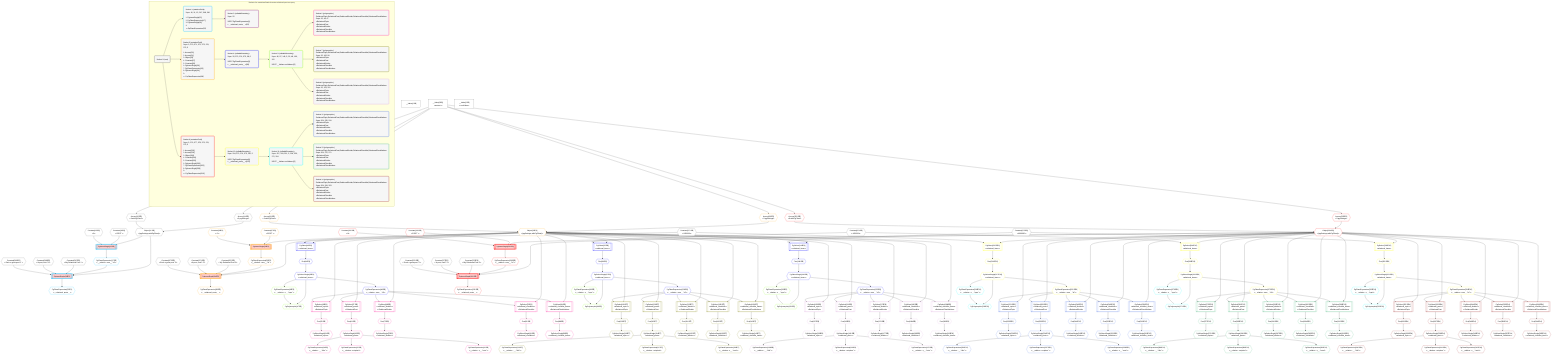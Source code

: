 %%{init: {'themeVariables': { 'fontSize': '12px'}}}%%
graph TD
    classDef path fill:#eee,stroke:#000,color:#000
    classDef plan fill:#fff,stroke-width:1px,color:#000
    classDef itemplan fill:#fff,stroke-width:2px,color:#000
    classDef unbatchedplan fill:#dff,stroke-width:1px,color:#000
    classDef sideeffectplan fill:#fcc,stroke-width:2px,color:#000
    classDef bucket fill:#f6f6f6,color:#000,stroke-width:2px,text-align:left


    %% define steps
    __Value0["__Value[0∈0]"]:::plan
    __Value3["__Value[3∈0]<br />ᐸcontextᐳ"]:::plan
    __Value5["__Value[5∈0]<br />ᐸrootValueᐳ"]:::plan
    Constant11{{"Constant[11∈0]<br />ᐸ'POST'ᐳ"}}:::plan
    Constant12{{"Constant[12∈0]<br />ᐸ2ᐳ"}}:::plan
    Access14{{"Access[14∈0]<br />ᐸ3.pgSettingsᐳ"}}:::plan
    Access15{{"Access[15∈0]<br />ᐸ3.withPgClientᐳ"}}:::plan
    Object16{{"Object[16∈0]<br />ᐸ{pgSettings,withPgClient}ᐳ"}}:::plan
    PgInsertSingle13[["PgInsertSingle[13∈1]"]]:::sideeffectplan
    PgClassExpression17{{"PgClassExpression[17∈1]<br />ᐸ__relation...ems__.”id”ᐳ"}}:::plan
    Constant367{{"Constant[367∈0]<br />ᐸ'My Relational Post 1'ᐳ"}}:::plan
    Constant368{{"Constant[368∈0]<br />ᐸ'A post, innit? 1'ᐳ"}}:::plan
    Constant369{{"Constant[369∈0]<br />ᐸ'Such a great post. 1'ᐳ"}}:::plan
    PgInsertSingle18[["PgInsertSingle[18∈1]"]]:::sideeffectplan
    PgClassExpression22{{"PgClassExpression[22∈1]<br />ᐸ__relational_posts__ᐳ"}}:::plan
    Constant27{{"Constant[27∈3]<br />ᐸ'POST'ᐳ"}}:::plan
    Constant28{{"Constant[28∈3]<br />ᐸ2ᐳ"}}:::plan
    Access30{{"Access[30∈3]<br />ᐸ3.pgSettingsᐳ"}}:::plan
    Access31{{"Access[31∈3]<br />ᐸ3.withPgClientᐳ"}}:::plan
    Object32{{"Object[32∈3]<br />ᐸ{pgSettings,withPgClient}ᐳ"}}:::plan
    PgInsertSingle29[["PgInsertSingle[29∈3]"]]:::sideeffectplan
    PgClassExpression33{{"PgClassExpression[33∈3]<br />ᐸ__relation...ems__.”id”ᐳ"}}:::plan
    Constant370{{"Constant[370∈0]<br />ᐸ'My Relational Post 2'ᐳ"}}:::plan
    Constant371{{"Constant[371∈0]<br />ᐸ'A post, innit? 2'ᐳ"}}:::plan
    Constant372{{"Constant[372∈0]<br />ᐸ'Such a great post. 2'ᐳ"}}:::plan
    PgInsertSingle34[["PgInsertSingle[34∈3]"]]:::sideeffectplan
    PgClassExpression38{{"PgClassExpression[38∈3]<br />ᐸ__relational_posts__ᐳ"}}:::plan
    Constant373{{"Constant[373∈0]<br />ᐸ1000000ᐳ"}}:::plan
    PgSelect40[["PgSelect[40∈4]<br />ᐸrelational_itemsᐳ"]]:::plan
    First44{{"First[44∈4]"}}:::plan
    PgSelectSingle45{{"PgSelectSingle[45∈4]<br />ᐸrelational_itemsᐳ"}}:::plan
    PgClassExpression46{{"PgClassExpression[46∈5]<br />ᐸ__relation...s__.”type”ᐳ"}}:::plan
    PgPolymorphic47{{"PgPolymorphic[47∈5]"}}:::plan
    PgClassExpression48{{"PgClassExpression[48∈4]<br />ᐸ__relation...ems__.”id”ᐳ"}}:::plan
    PgSelect49[["PgSelect[49∈6]<br />ᐸrelational_topicsᐳ<br />ᐳRelationalTopic"]]:::plan
    First53{{"First[53∈6]"}}:::plan
    PgSelectSingle54{{"PgSelectSingle[54∈6]<br />ᐸrelational_topicsᐳ"}}:::plan
    PgSelect57[["PgSelect[57∈6]<br />ᐸrelational_postsᐳ<br />ᐳRelationalPost"]]:::plan
    First61{{"First[61∈6]"}}:::plan
    PgSelectSingle62{{"PgSelectSingle[62∈6]<br />ᐸrelational_postsᐳ"}}:::plan
    PgClassExpression64{{"PgClassExpression[64∈6]<br />ᐸ__relation...__.”title”ᐳ"}}:::plan
    PgClassExpression65{{"PgClassExpression[65∈6]<br />ᐸ__relation...scription”ᐳ"}}:::plan
    PgClassExpression66{{"PgClassExpression[66∈6]<br />ᐸ__relation...s__.”note”ᐳ"}}:::plan
    PgSelect68[["PgSelect[68∈6]<br />ᐸrelational_dividersᐳ<br />ᐳRelationalDivider"]]:::plan
    First72{{"First[72∈6]"}}:::plan
    PgSelectSingle73{{"PgSelectSingle[73∈6]<br />ᐸrelational_dividersᐳ"}}:::plan
    PgSelect76[["PgSelect[76∈6]<br />ᐸrelational_checklistsᐳ<br />ᐳRelationalChecklist"]]:::plan
    First80{{"First[80∈6]"}}:::plan
    PgSelectSingle81{{"PgSelectSingle[81∈6]<br />ᐸrelational_checklistsᐳ"}}:::plan
    PgSelect84[["PgSelect[84∈6]<br />ᐸrelational_checklist_itemsᐳ<br />ᐳRelationalChecklistItem"]]:::plan
    First88{{"First[88∈6]"}}:::plan
    PgSelectSingle89{{"PgSelectSingle[89∈6]<br />ᐸrelational_checklist_itemsᐳ"}}:::plan
    Constant374{{"Constant[374∈0]<br />ᐸ1000001ᐳ"}}:::plan
    PgSelect92[["PgSelect[92∈4]<br />ᐸrelational_itemsᐳ"]]:::plan
    First96{{"First[96∈4]"}}:::plan
    PgSelectSingle97{{"PgSelectSingle[97∈4]<br />ᐸrelational_itemsᐳ"}}:::plan
    PgClassExpression98{{"PgClassExpression[98∈5]<br />ᐸ__relation...s__.”type”ᐳ"}}:::plan
    PgPolymorphic99{{"PgPolymorphic[99∈5]"}}:::plan
    PgClassExpression100{{"PgClassExpression[100∈4]<br />ᐸ__relation...ems__.”id”ᐳ"}}:::plan
    PgSelect101[["PgSelect[101∈7]<br />ᐸrelational_topicsᐳ<br />ᐳRelationalTopic"]]:::plan
    First105{{"First[105∈7]"}}:::plan
    PgSelectSingle106{{"PgSelectSingle[106∈7]<br />ᐸrelational_topicsᐳ"}}:::plan
    PgSelect109[["PgSelect[109∈7]<br />ᐸrelational_postsᐳ<br />ᐳRelationalPost"]]:::plan
    First113{{"First[113∈7]"}}:::plan
    PgSelectSingle114{{"PgSelectSingle[114∈7]<br />ᐸrelational_postsᐳ"}}:::plan
    PgClassExpression116{{"PgClassExpression[116∈7]<br />ᐸ__relation...__.”title”ᐳ"}}:::plan
    PgClassExpression117{{"PgClassExpression[117∈7]<br />ᐸ__relation...scription”ᐳ"}}:::plan
    PgClassExpression118{{"PgClassExpression[118∈7]<br />ᐸ__relation...s__.”note”ᐳ"}}:::plan
    PgSelect120[["PgSelect[120∈7]<br />ᐸrelational_dividersᐳ<br />ᐳRelationalDivider"]]:::plan
    First124{{"First[124∈7]"}}:::plan
    PgSelectSingle125{{"PgSelectSingle[125∈7]<br />ᐸrelational_dividersᐳ"}}:::plan
    PgSelect128[["PgSelect[128∈7]<br />ᐸrelational_checklistsᐳ<br />ᐳRelationalChecklist"]]:::plan
    First132{{"First[132∈7]"}}:::plan
    PgSelectSingle133{{"PgSelectSingle[133∈7]<br />ᐸrelational_checklistsᐳ"}}:::plan
    PgSelect136[["PgSelect[136∈7]<br />ᐸrelational_checklist_itemsᐳ<br />ᐳRelationalChecklistItem"]]:::plan
    First140{{"First[140∈7]"}}:::plan
    PgSelectSingle141{{"PgSelectSingle[141∈7]<br />ᐸrelational_checklist_itemsᐳ"}}:::plan
    Constant375{{"Constant[375∈0]<br />ᐸ1000002ᐳ"}}:::plan
    PgSelect144[["PgSelect[144∈4]<br />ᐸrelational_itemsᐳ"]]:::plan
    First148{{"First[148∈4]"}}:::plan
    PgSelectSingle149{{"PgSelectSingle[149∈4]<br />ᐸrelational_itemsᐳ"}}:::plan
    PgClassExpression150{{"PgClassExpression[150∈5]<br />ᐸ__relation...s__.”type”ᐳ"}}:::plan
    PgPolymorphic151{{"PgPolymorphic[151∈5]"}}:::plan
    PgClassExpression152{{"PgClassExpression[152∈4]<br />ᐸ__relation...ems__.”id”ᐳ"}}:::plan
    PgSelect153[["PgSelect[153∈8]<br />ᐸrelational_topicsᐳ<br />ᐳRelationalTopic"]]:::plan
    First157{{"First[157∈8]"}}:::plan
    PgSelectSingle158{{"PgSelectSingle[158∈8]<br />ᐸrelational_topicsᐳ"}}:::plan
    PgSelect161[["PgSelect[161∈8]<br />ᐸrelational_postsᐳ<br />ᐳRelationalPost"]]:::plan
    First165{{"First[165∈8]"}}:::plan
    PgSelectSingle166{{"PgSelectSingle[166∈8]<br />ᐸrelational_postsᐳ"}}:::plan
    PgClassExpression168{{"PgClassExpression[168∈8]<br />ᐸ__relation...__.”title”ᐳ"}}:::plan
    PgClassExpression169{{"PgClassExpression[169∈8]<br />ᐸ__relation...scription”ᐳ"}}:::plan
    PgClassExpression170{{"PgClassExpression[170∈8]<br />ᐸ__relation...s__.”note”ᐳ"}}:::plan
    PgSelect172[["PgSelect[172∈8]<br />ᐸrelational_dividersᐳ<br />ᐳRelationalDivider"]]:::plan
    First176{{"First[176∈8]"}}:::plan
    PgSelectSingle177{{"PgSelectSingle[177∈8]<br />ᐸrelational_dividersᐳ"}}:::plan
    PgSelect180[["PgSelect[180∈8]<br />ᐸrelational_checklistsᐳ<br />ᐳRelationalChecklist"]]:::plan
    First184{{"First[184∈8]"}}:::plan
    PgSelectSingle185{{"PgSelectSingle[185∈8]<br />ᐸrelational_checklistsᐳ"}}:::plan
    PgSelect188[["PgSelect[188∈8]<br />ᐸrelational_checklist_itemsᐳ<br />ᐳRelationalChecklistItem"]]:::plan
    First192{{"First[192∈8]"}}:::plan
    PgSelectSingle193{{"PgSelectSingle[193∈8]<br />ᐸrelational_checklist_itemsᐳ"}}:::plan
    Constant199{{"Constant[199∈9]<br />ᐸ'POST'ᐳ"}}:::plan
    Constant200{{"Constant[200∈9]<br />ᐸ2ᐳ"}}:::plan
    Access202{{"Access[202∈9]<br />ᐸ3.pgSettingsᐳ"}}:::plan
    Access203{{"Access[203∈9]<br />ᐸ3.withPgClientᐳ"}}:::plan
    Object204{{"Object[204∈9]<br />ᐸ{pgSettings,withPgClient}ᐳ"}}:::plan
    PgInsertSingle201[["PgInsertSingle[201∈9]"]]:::sideeffectplan
    PgClassExpression205{{"PgClassExpression[205∈9]<br />ᐸ__relation...ems__.”id”ᐳ"}}:::plan
    Constant376{{"Constant[376∈0]<br />ᐸ'My Relational Post 3'ᐳ"}}:::plan
    Constant377{{"Constant[377∈0]<br />ᐸ'A post, innit? 3'ᐳ"}}:::plan
    Constant378{{"Constant[378∈0]<br />ᐸ'Such a great post. 3'ᐳ"}}:::plan
    PgInsertSingle206[["PgInsertSingle[206∈9]"]]:::sideeffectplan
    PgClassExpression210{{"PgClassExpression[210∈9]<br />ᐸ__relational_posts__ᐳ"}}:::plan
    PgSelect212[["PgSelect[212∈10]<br />ᐸrelational_itemsᐳ"]]:::plan
    First216{{"First[216∈10]"}}:::plan
    PgSelectSingle217{{"PgSelectSingle[217∈10]<br />ᐸrelational_itemsᐳ"}}:::plan
    PgClassExpression218{{"PgClassExpression[218∈11]<br />ᐸ__relation...s__.”type”ᐳ"}}:::plan
    PgPolymorphic219{{"PgPolymorphic[219∈11]"}}:::plan
    PgClassExpression220{{"PgClassExpression[220∈10]<br />ᐸ__relation...ems__.”id”ᐳ"}}:::plan
    PgSelect221[["PgSelect[221∈12]<br />ᐸrelational_topicsᐳ<br />ᐳRelationalTopic"]]:::plan
    First225{{"First[225∈12]"}}:::plan
    PgSelectSingle226{{"PgSelectSingle[226∈12]<br />ᐸrelational_topicsᐳ"}}:::plan
    PgSelect229[["PgSelect[229∈12]<br />ᐸrelational_postsᐳ<br />ᐳRelationalPost"]]:::plan
    First233{{"First[233∈12]"}}:::plan
    PgSelectSingle234{{"PgSelectSingle[234∈12]<br />ᐸrelational_postsᐳ"}}:::plan
    PgClassExpression236{{"PgClassExpression[236∈12]<br />ᐸ__relation...__.”title”ᐳ"}}:::plan
    PgClassExpression237{{"PgClassExpression[237∈12]<br />ᐸ__relation...scription”ᐳ"}}:::plan
    PgClassExpression238{{"PgClassExpression[238∈12]<br />ᐸ__relation...s__.”note”ᐳ"}}:::plan
    PgSelect240[["PgSelect[240∈12]<br />ᐸrelational_dividersᐳ<br />ᐳRelationalDivider"]]:::plan
    First244{{"First[244∈12]"}}:::plan
    PgSelectSingle245{{"PgSelectSingle[245∈12]<br />ᐸrelational_dividersᐳ"}}:::plan
    PgSelect248[["PgSelect[248∈12]<br />ᐸrelational_checklistsᐳ<br />ᐳRelationalChecklist"]]:::plan
    First252{{"First[252∈12]"}}:::plan
    PgSelectSingle253{{"PgSelectSingle[253∈12]<br />ᐸrelational_checklistsᐳ"}}:::plan
    PgSelect256[["PgSelect[256∈12]<br />ᐸrelational_checklist_itemsᐳ<br />ᐳRelationalChecklistItem"]]:::plan
    First260{{"First[260∈12]"}}:::plan
    PgSelectSingle261{{"PgSelectSingle[261∈12]<br />ᐸrelational_checklist_itemsᐳ"}}:::plan
    PgSelect264[["PgSelect[264∈10]<br />ᐸrelational_itemsᐳ"]]:::plan
    First268{{"First[268∈10]"}}:::plan
    PgSelectSingle269{{"PgSelectSingle[269∈10]<br />ᐸrelational_itemsᐳ"}}:::plan
    PgClassExpression270{{"PgClassExpression[270∈11]<br />ᐸ__relation...s__.”type”ᐳ"}}:::plan
    PgPolymorphic271{{"PgPolymorphic[271∈11]"}}:::plan
    PgClassExpression272{{"PgClassExpression[272∈10]<br />ᐸ__relation...ems__.”id”ᐳ"}}:::plan
    PgSelect273[["PgSelect[273∈13]<br />ᐸrelational_topicsᐳ<br />ᐳRelationalTopic"]]:::plan
    First277{{"First[277∈13]"}}:::plan
    PgSelectSingle278{{"PgSelectSingle[278∈13]<br />ᐸrelational_topicsᐳ"}}:::plan
    PgSelect281[["PgSelect[281∈13]<br />ᐸrelational_postsᐳ<br />ᐳRelationalPost"]]:::plan
    First285{{"First[285∈13]"}}:::plan
    PgSelectSingle286{{"PgSelectSingle[286∈13]<br />ᐸrelational_postsᐳ"}}:::plan
    PgClassExpression288{{"PgClassExpression[288∈13]<br />ᐸ__relation...__.”title”ᐳ"}}:::plan
    PgClassExpression289{{"PgClassExpression[289∈13]<br />ᐸ__relation...scription”ᐳ"}}:::plan
    PgClassExpression290{{"PgClassExpression[290∈13]<br />ᐸ__relation...s__.”note”ᐳ"}}:::plan
    PgSelect292[["PgSelect[292∈13]<br />ᐸrelational_dividersᐳ<br />ᐳRelationalDivider"]]:::plan
    First296{{"First[296∈13]"}}:::plan
    PgSelectSingle297{{"PgSelectSingle[297∈13]<br />ᐸrelational_dividersᐳ"}}:::plan
    PgSelect300[["PgSelect[300∈13]<br />ᐸrelational_checklistsᐳ<br />ᐳRelationalChecklist"]]:::plan
    First304{{"First[304∈13]"}}:::plan
    PgSelectSingle305{{"PgSelectSingle[305∈13]<br />ᐸrelational_checklistsᐳ"}}:::plan
    PgSelect308[["PgSelect[308∈13]<br />ᐸrelational_checklist_itemsᐳ<br />ᐳRelationalChecklistItem"]]:::plan
    First312{{"First[312∈13]"}}:::plan
    PgSelectSingle313{{"PgSelectSingle[313∈13]<br />ᐸrelational_checklist_itemsᐳ"}}:::plan
    PgSelect316[["PgSelect[316∈10]<br />ᐸrelational_itemsᐳ"]]:::plan
    First320{{"First[320∈10]"}}:::plan
    PgSelectSingle321{{"PgSelectSingle[321∈10]<br />ᐸrelational_itemsᐳ"}}:::plan
    PgClassExpression322{{"PgClassExpression[322∈11]<br />ᐸ__relation...s__.”type”ᐳ"}}:::plan
    PgPolymorphic323{{"PgPolymorphic[323∈11]"}}:::plan
    PgClassExpression324{{"PgClassExpression[324∈10]<br />ᐸ__relation...ems__.”id”ᐳ"}}:::plan
    PgSelect325[["PgSelect[325∈14]<br />ᐸrelational_topicsᐳ<br />ᐳRelationalTopic"]]:::plan
    First329{{"First[329∈14]"}}:::plan
    PgSelectSingle330{{"PgSelectSingle[330∈14]<br />ᐸrelational_topicsᐳ"}}:::plan
    PgSelect333[["PgSelect[333∈14]<br />ᐸrelational_postsᐳ<br />ᐳRelationalPost"]]:::plan
    First337{{"First[337∈14]"}}:::plan
    PgSelectSingle338{{"PgSelectSingle[338∈14]<br />ᐸrelational_postsᐳ"}}:::plan
    PgClassExpression340{{"PgClassExpression[340∈14]<br />ᐸ__relation...__.”title”ᐳ"}}:::plan
    PgClassExpression341{{"PgClassExpression[341∈14]<br />ᐸ__relation...scription”ᐳ"}}:::plan
    PgClassExpression342{{"PgClassExpression[342∈14]<br />ᐸ__relation...s__.”note”ᐳ"}}:::plan
    PgSelect344[["PgSelect[344∈14]<br />ᐸrelational_dividersᐳ<br />ᐳRelationalDivider"]]:::plan
    First348{{"First[348∈14]"}}:::plan
    PgSelectSingle349{{"PgSelectSingle[349∈14]<br />ᐸrelational_dividersᐳ"}}:::plan
    PgSelect352[["PgSelect[352∈14]<br />ᐸrelational_checklistsᐳ<br />ᐳRelationalChecklist"]]:::plan
    First356{{"First[356∈14]"}}:::plan
    PgSelectSingle357{{"PgSelectSingle[357∈14]<br />ᐸrelational_checklistsᐳ"}}:::plan
    PgSelect360[["PgSelect[360∈14]<br />ᐸrelational_checklist_itemsᐳ<br />ᐳRelationalChecklistItem"]]:::plan
    First364{{"First[364∈14]"}}:::plan
    PgSelectSingle365{{"PgSelectSingle[365∈14]<br />ᐸrelational_checklist_itemsᐳ"}}:::plan

    %% plan dependencies
    __Value3 --> Access14
    __Value3 --> Access15
    Access14 & Access15 --> Object16
    Object16 & Constant11 & Constant12 --> PgInsertSingle13
    PgInsertSingle13 --> PgClassExpression17
    Object16 & PgClassExpression17 & Constant367 & Constant368 & Constant369 --> PgInsertSingle18
    PgInsertSingle18 --> PgClassExpression22
    __Value3 --> Access30
    __Value3 --> Access31
    Access30 & Access31 --> Object32
    Object32 & Constant27 & Constant28 --> PgInsertSingle29
    PgInsertSingle29 --> PgClassExpression33
    Object32 & PgClassExpression33 & Constant370 & Constant371 & Constant372 --> PgInsertSingle34
    PgInsertSingle34 --> PgClassExpression38
    Object32 & Constant373 --> PgSelect40
    PgSelect40 --> First44
    First44 --> PgSelectSingle45
    PgSelectSingle45 --> PgClassExpression46
    PgSelectSingle45 & PgClassExpression46 --> PgPolymorphic47
    PgSelectSingle45 --> PgClassExpression48
    Object32 & PgClassExpression48 --> PgSelect49
    PgSelect49 --> First53
    First53 --> PgSelectSingle54
    Object32 & PgClassExpression48 --> PgSelect57
    PgSelect57 --> First61
    First61 --> PgSelectSingle62
    PgSelectSingle62 --> PgClassExpression64
    PgSelectSingle62 --> PgClassExpression65
    PgSelectSingle62 --> PgClassExpression66
    Object32 & PgClassExpression48 --> PgSelect68
    PgSelect68 --> First72
    First72 --> PgSelectSingle73
    Object32 & PgClassExpression48 --> PgSelect76
    PgSelect76 --> First80
    First80 --> PgSelectSingle81
    Object32 & PgClassExpression48 --> PgSelect84
    PgSelect84 --> First88
    First88 --> PgSelectSingle89
    Object32 & Constant374 --> PgSelect92
    PgSelect92 --> First96
    First96 --> PgSelectSingle97
    PgSelectSingle97 --> PgClassExpression98
    PgSelectSingle97 & PgClassExpression98 --> PgPolymorphic99
    PgSelectSingle97 --> PgClassExpression100
    Object32 & PgClassExpression100 --> PgSelect101
    PgSelect101 --> First105
    First105 --> PgSelectSingle106
    Object32 & PgClassExpression100 --> PgSelect109
    PgSelect109 --> First113
    First113 --> PgSelectSingle114
    PgSelectSingle114 --> PgClassExpression116
    PgSelectSingle114 --> PgClassExpression117
    PgSelectSingle114 --> PgClassExpression118
    Object32 & PgClassExpression100 --> PgSelect120
    PgSelect120 --> First124
    First124 --> PgSelectSingle125
    Object32 & PgClassExpression100 --> PgSelect128
    PgSelect128 --> First132
    First132 --> PgSelectSingle133
    Object32 & PgClassExpression100 --> PgSelect136
    PgSelect136 --> First140
    First140 --> PgSelectSingle141
    Object32 & Constant375 --> PgSelect144
    PgSelect144 --> First148
    First148 --> PgSelectSingle149
    PgSelectSingle149 --> PgClassExpression150
    PgSelectSingle149 & PgClassExpression150 --> PgPolymorphic151
    PgSelectSingle149 --> PgClassExpression152
    Object32 & PgClassExpression152 --> PgSelect153
    PgSelect153 --> First157
    First157 --> PgSelectSingle158
    Object32 & PgClassExpression152 --> PgSelect161
    PgSelect161 --> First165
    First165 --> PgSelectSingle166
    PgSelectSingle166 --> PgClassExpression168
    PgSelectSingle166 --> PgClassExpression169
    PgSelectSingle166 --> PgClassExpression170
    Object32 & PgClassExpression152 --> PgSelect172
    PgSelect172 --> First176
    First176 --> PgSelectSingle177
    Object32 & PgClassExpression152 --> PgSelect180
    PgSelect180 --> First184
    First184 --> PgSelectSingle185
    Object32 & PgClassExpression152 --> PgSelect188
    PgSelect188 --> First192
    First192 --> PgSelectSingle193
    __Value3 --> Access202
    __Value3 --> Access203
    Access202 & Access203 --> Object204
    Object204 & Constant199 & Constant200 --> PgInsertSingle201
    PgInsertSingle201 --> PgClassExpression205
    Object204 & PgClassExpression205 & Constant376 & Constant377 & Constant378 --> PgInsertSingle206
    PgInsertSingle206 --> PgClassExpression210
    Object204 & Constant373 --> PgSelect212
    PgSelect212 --> First216
    First216 --> PgSelectSingle217
    PgSelectSingle217 --> PgClassExpression218
    PgSelectSingle217 & PgClassExpression218 --> PgPolymorphic219
    PgSelectSingle217 --> PgClassExpression220
    Object204 & PgClassExpression220 --> PgSelect221
    PgSelect221 --> First225
    First225 --> PgSelectSingle226
    Object204 & PgClassExpression220 --> PgSelect229
    PgSelect229 --> First233
    First233 --> PgSelectSingle234
    PgSelectSingle234 --> PgClassExpression236
    PgSelectSingle234 --> PgClassExpression237
    PgSelectSingle234 --> PgClassExpression238
    Object204 & PgClassExpression220 --> PgSelect240
    PgSelect240 --> First244
    First244 --> PgSelectSingle245
    Object204 & PgClassExpression220 --> PgSelect248
    PgSelect248 --> First252
    First252 --> PgSelectSingle253
    Object204 & PgClassExpression220 --> PgSelect256
    PgSelect256 --> First260
    First260 --> PgSelectSingle261
    Object204 & Constant374 --> PgSelect264
    PgSelect264 --> First268
    First268 --> PgSelectSingle269
    PgSelectSingle269 --> PgClassExpression270
    PgSelectSingle269 & PgClassExpression270 --> PgPolymorphic271
    PgSelectSingle269 --> PgClassExpression272
    Object204 & PgClassExpression272 --> PgSelect273
    PgSelect273 --> First277
    First277 --> PgSelectSingle278
    Object204 & PgClassExpression272 --> PgSelect281
    PgSelect281 --> First285
    First285 --> PgSelectSingle286
    PgSelectSingle286 --> PgClassExpression288
    PgSelectSingle286 --> PgClassExpression289
    PgSelectSingle286 --> PgClassExpression290
    Object204 & PgClassExpression272 --> PgSelect292
    PgSelect292 --> First296
    First296 --> PgSelectSingle297
    Object204 & PgClassExpression272 --> PgSelect300
    PgSelect300 --> First304
    First304 --> PgSelectSingle305
    Object204 & PgClassExpression272 --> PgSelect308
    PgSelect308 --> First312
    First312 --> PgSelectSingle313
    Object204 & Constant375 --> PgSelect316
    PgSelect316 --> First320
    First320 --> PgSelectSingle321
    PgSelectSingle321 --> PgClassExpression322
    PgSelectSingle321 & PgClassExpression322 --> PgPolymorphic323
    PgSelectSingle321 --> PgClassExpression324
    Object204 & PgClassExpression324 --> PgSelect325
    PgSelect325 --> First329
    First329 --> PgSelectSingle330
    Object204 & PgClassExpression324 --> PgSelect333
    PgSelect333 --> First337
    First337 --> PgSelectSingle338
    PgSelectSingle338 --> PgClassExpression340
    PgSelectSingle338 --> PgClassExpression341
    PgSelectSingle338 --> PgClassExpression342
    Object204 & PgClassExpression324 --> PgSelect344
    PgSelect344 --> First348
    First348 --> PgSelectSingle349
    Object204 & PgClassExpression324 --> PgSelect352
    PgSelect352 --> First356
    First356 --> PgSelectSingle357
    Object204 & PgClassExpression324 --> PgSelect360
    PgSelect360 --> First364
    First364 --> PgSelectSingle365

    subgraph "Buckets for mutations/basics/create-relational-post-no-query"
    Bucket0("Bucket 0 (root)"):::bucket
    classDef bucket0 stroke:#696969
    class Bucket0,__Value0,__Value3,__Value5,Constant11,Constant12,Access14,Access15,Object16,Constant367,Constant368,Constant369,Constant370,Constant371,Constant372,Constant373,Constant374,Constant375,Constant376,Constant377,Constant378 bucket0
    Bucket1("Bucket 1 (mutationField)<br />Deps: 16, 11, 12, 367, 368, 369<br /><br />1: PgInsertSingle[13]<br />2: PgClassExpression[17]<br />3: PgInsertSingle[18]<br />4: <br />ᐳ: PgClassExpression[22]"):::bucket
    classDef bucket1 stroke:#00bfff
    class Bucket1,PgInsertSingle13,PgClassExpression17,PgInsertSingle18,PgClassExpression22 bucket1
    Bucket2("Bucket 2 (nullableBoundary)<br />Deps: 22<br /><br />ROOT PgClassExpression{1}ᐸ__relational_posts__ᐳ[22]"):::bucket
    classDef bucket2 stroke:#7f007f
    class Bucket2 bucket2
    Bucket3("Bucket 3 (mutationField)<br />Deps: 3, 370, 371, 372, 373, 374, 375, 5<br /><br />1: Access[30]<br />2: Access[31]<br />3: Object[32]<br />4: Constant[27]<br />5: Constant[28]<br />6: PgInsertSingle[29]<br />7: PgClassExpression[33]<br />8: PgInsertSingle[34]<br />9: <br />ᐳ: PgClassExpression[38]"):::bucket
    classDef bucket3 stroke:#ffa500
    class Bucket3,Constant27,Constant28,PgInsertSingle29,Access30,Access31,Object32,PgClassExpression33,PgInsertSingle34,PgClassExpression38 bucket3
    Bucket4("Bucket 4 (nullableBoundary)<br />Deps: 32, 373, 374, 375, 38, 5<br /><br />ROOT PgClassExpression{3}ᐸ__relational_posts__ᐳ[38]"):::bucket
    classDef bucket4 stroke:#0000ff
    class Bucket4,PgSelect40,First44,PgSelectSingle45,PgClassExpression48,PgSelect92,First96,PgSelectSingle97,PgClassExpression100,PgSelect144,First148,PgSelectSingle149,PgClassExpression152 bucket4
    Bucket5("Bucket 5 (nullableBoundary)<br />Deps: 45, 97, 149, 5, 32, 48, 100, 152<br /><br />ROOT __ValueᐸrootValueᐳ[5]"):::bucket
    classDef bucket5 stroke:#7fff00
    class Bucket5,PgClassExpression46,PgPolymorphic47,PgClassExpression98,PgPolymorphic99,PgClassExpression150,PgPolymorphic151 bucket5
    Bucket6("Bucket 6 (polymorphic)<br />RelationalTopic,RelationalPost,RelationalDivider,RelationalChecklist,RelationalChecklistItem<br />Deps: 32, 48, 47<br />ᐳRelationalTopic<br />ᐳRelationalPost<br />ᐳRelationalDivider<br />ᐳRelationalChecklist<br />ᐳRelationalChecklistItem"):::bucket
    classDef bucket6 stroke:#ff1493
    class Bucket6,PgSelect49,First53,PgSelectSingle54,PgSelect57,First61,PgSelectSingle62,PgClassExpression64,PgClassExpression65,PgClassExpression66,PgSelect68,First72,PgSelectSingle73,PgSelect76,First80,PgSelectSingle81,PgSelect84,First88,PgSelectSingle89 bucket6
    Bucket7("Bucket 7 (polymorphic)<br />RelationalTopic,RelationalPost,RelationalDivider,RelationalChecklist,RelationalChecklistItem<br />Deps: 32, 100, 99<br />ᐳRelationalTopic<br />ᐳRelationalPost<br />ᐳRelationalDivider<br />ᐳRelationalChecklist<br />ᐳRelationalChecklistItem"):::bucket
    classDef bucket7 stroke:#808000
    class Bucket7,PgSelect101,First105,PgSelectSingle106,PgSelect109,First113,PgSelectSingle114,PgClassExpression116,PgClassExpression117,PgClassExpression118,PgSelect120,First124,PgSelectSingle125,PgSelect128,First132,PgSelectSingle133,PgSelect136,First140,PgSelectSingle141 bucket7
    Bucket8("Bucket 8 (polymorphic)<br />RelationalTopic,RelationalPost,RelationalDivider,RelationalChecklist,RelationalChecklistItem<br />Deps: 32, 152, 151<br />ᐳRelationalTopic<br />ᐳRelationalPost<br />ᐳRelationalDivider<br />ᐳRelationalChecklist<br />ᐳRelationalChecklistItem"):::bucket
    classDef bucket8 stroke:#dda0dd
    class Bucket8,PgSelect153,First157,PgSelectSingle158,PgSelect161,First165,PgSelectSingle166,PgClassExpression168,PgClassExpression169,PgClassExpression170,PgSelect172,First176,PgSelectSingle177,PgSelect180,First184,PgSelectSingle185,PgSelect188,First192,PgSelectSingle193 bucket8
    Bucket9("Bucket 9 (mutationField)<br />Deps: 3, 376, 377, 378, 373, 374, 375, 5<br /><br />1: Access[202]<br />2: Access[203]<br />3: Object[204]<br />4: Constant[199]<br />5: Constant[200]<br />6: PgInsertSingle[201]<br />7: PgClassExpression[205]<br />8: PgInsertSingle[206]<br />9: <br />ᐳ: PgClassExpression[210]"):::bucket
    classDef bucket9 stroke:#ff0000
    class Bucket9,Constant199,Constant200,PgInsertSingle201,Access202,Access203,Object204,PgClassExpression205,PgInsertSingle206,PgClassExpression210 bucket9
    Bucket10("Bucket 10 (nullableBoundary)<br />Deps: 204, 373, 374, 375, 210, 5<br /><br />ROOT PgClassExpression{9}ᐸ__relational_posts__ᐳ[210]"):::bucket
    classDef bucket10 stroke:#ffff00
    class Bucket10,PgSelect212,First216,PgSelectSingle217,PgClassExpression220,PgSelect264,First268,PgSelectSingle269,PgClassExpression272,PgSelect316,First320,PgSelectSingle321,PgClassExpression324 bucket10
    Bucket11("Bucket 11 (nullableBoundary)<br />Deps: 217, 269, 321, 5, 204, 220, 272, 324<br /><br />ROOT __ValueᐸrootValueᐳ[5]"):::bucket
    classDef bucket11 stroke:#00ffff
    class Bucket11,PgClassExpression218,PgPolymorphic219,PgClassExpression270,PgPolymorphic271,PgClassExpression322,PgPolymorphic323 bucket11
    Bucket12("Bucket 12 (polymorphic)<br />RelationalTopic,RelationalPost,RelationalDivider,RelationalChecklist,RelationalChecklistItem<br />Deps: 204, 220, 219<br />ᐳRelationalTopic<br />ᐳRelationalPost<br />ᐳRelationalDivider<br />ᐳRelationalChecklist<br />ᐳRelationalChecklistItem"):::bucket
    classDef bucket12 stroke:#4169e1
    class Bucket12,PgSelect221,First225,PgSelectSingle226,PgSelect229,First233,PgSelectSingle234,PgClassExpression236,PgClassExpression237,PgClassExpression238,PgSelect240,First244,PgSelectSingle245,PgSelect248,First252,PgSelectSingle253,PgSelect256,First260,PgSelectSingle261 bucket12
    Bucket13("Bucket 13 (polymorphic)<br />RelationalTopic,RelationalPost,RelationalDivider,RelationalChecklist,RelationalChecklistItem<br />Deps: 204, 272, 271<br />ᐳRelationalTopic<br />ᐳRelationalPost<br />ᐳRelationalDivider<br />ᐳRelationalChecklist<br />ᐳRelationalChecklistItem"):::bucket
    classDef bucket13 stroke:#3cb371
    class Bucket13,PgSelect273,First277,PgSelectSingle278,PgSelect281,First285,PgSelectSingle286,PgClassExpression288,PgClassExpression289,PgClassExpression290,PgSelect292,First296,PgSelectSingle297,PgSelect300,First304,PgSelectSingle305,PgSelect308,First312,PgSelectSingle313 bucket13
    Bucket14("Bucket 14 (polymorphic)<br />RelationalTopic,RelationalPost,RelationalDivider,RelationalChecklist,RelationalChecklistItem<br />Deps: 204, 324, 323<br />ᐳRelationalTopic<br />ᐳRelationalPost<br />ᐳRelationalDivider<br />ᐳRelationalChecklist<br />ᐳRelationalChecklistItem"):::bucket
    classDef bucket14 stroke:#a52a2a
    class Bucket14,PgSelect325,First329,PgSelectSingle330,PgSelect333,First337,PgSelectSingle338,PgClassExpression340,PgClassExpression341,PgClassExpression342,PgSelect344,First348,PgSelectSingle349,PgSelect352,First356,PgSelectSingle357,PgSelect360,First364,PgSelectSingle365 bucket14
    Bucket0 --> Bucket1 & Bucket3 & Bucket9
    Bucket1 --> Bucket2
    Bucket3 --> Bucket4
    Bucket4 --> Bucket5
    Bucket5 --> Bucket6 & Bucket7 & Bucket8
    Bucket9 --> Bucket10
    Bucket10 --> Bucket11
    Bucket11 --> Bucket12 & Bucket13 & Bucket14
    end